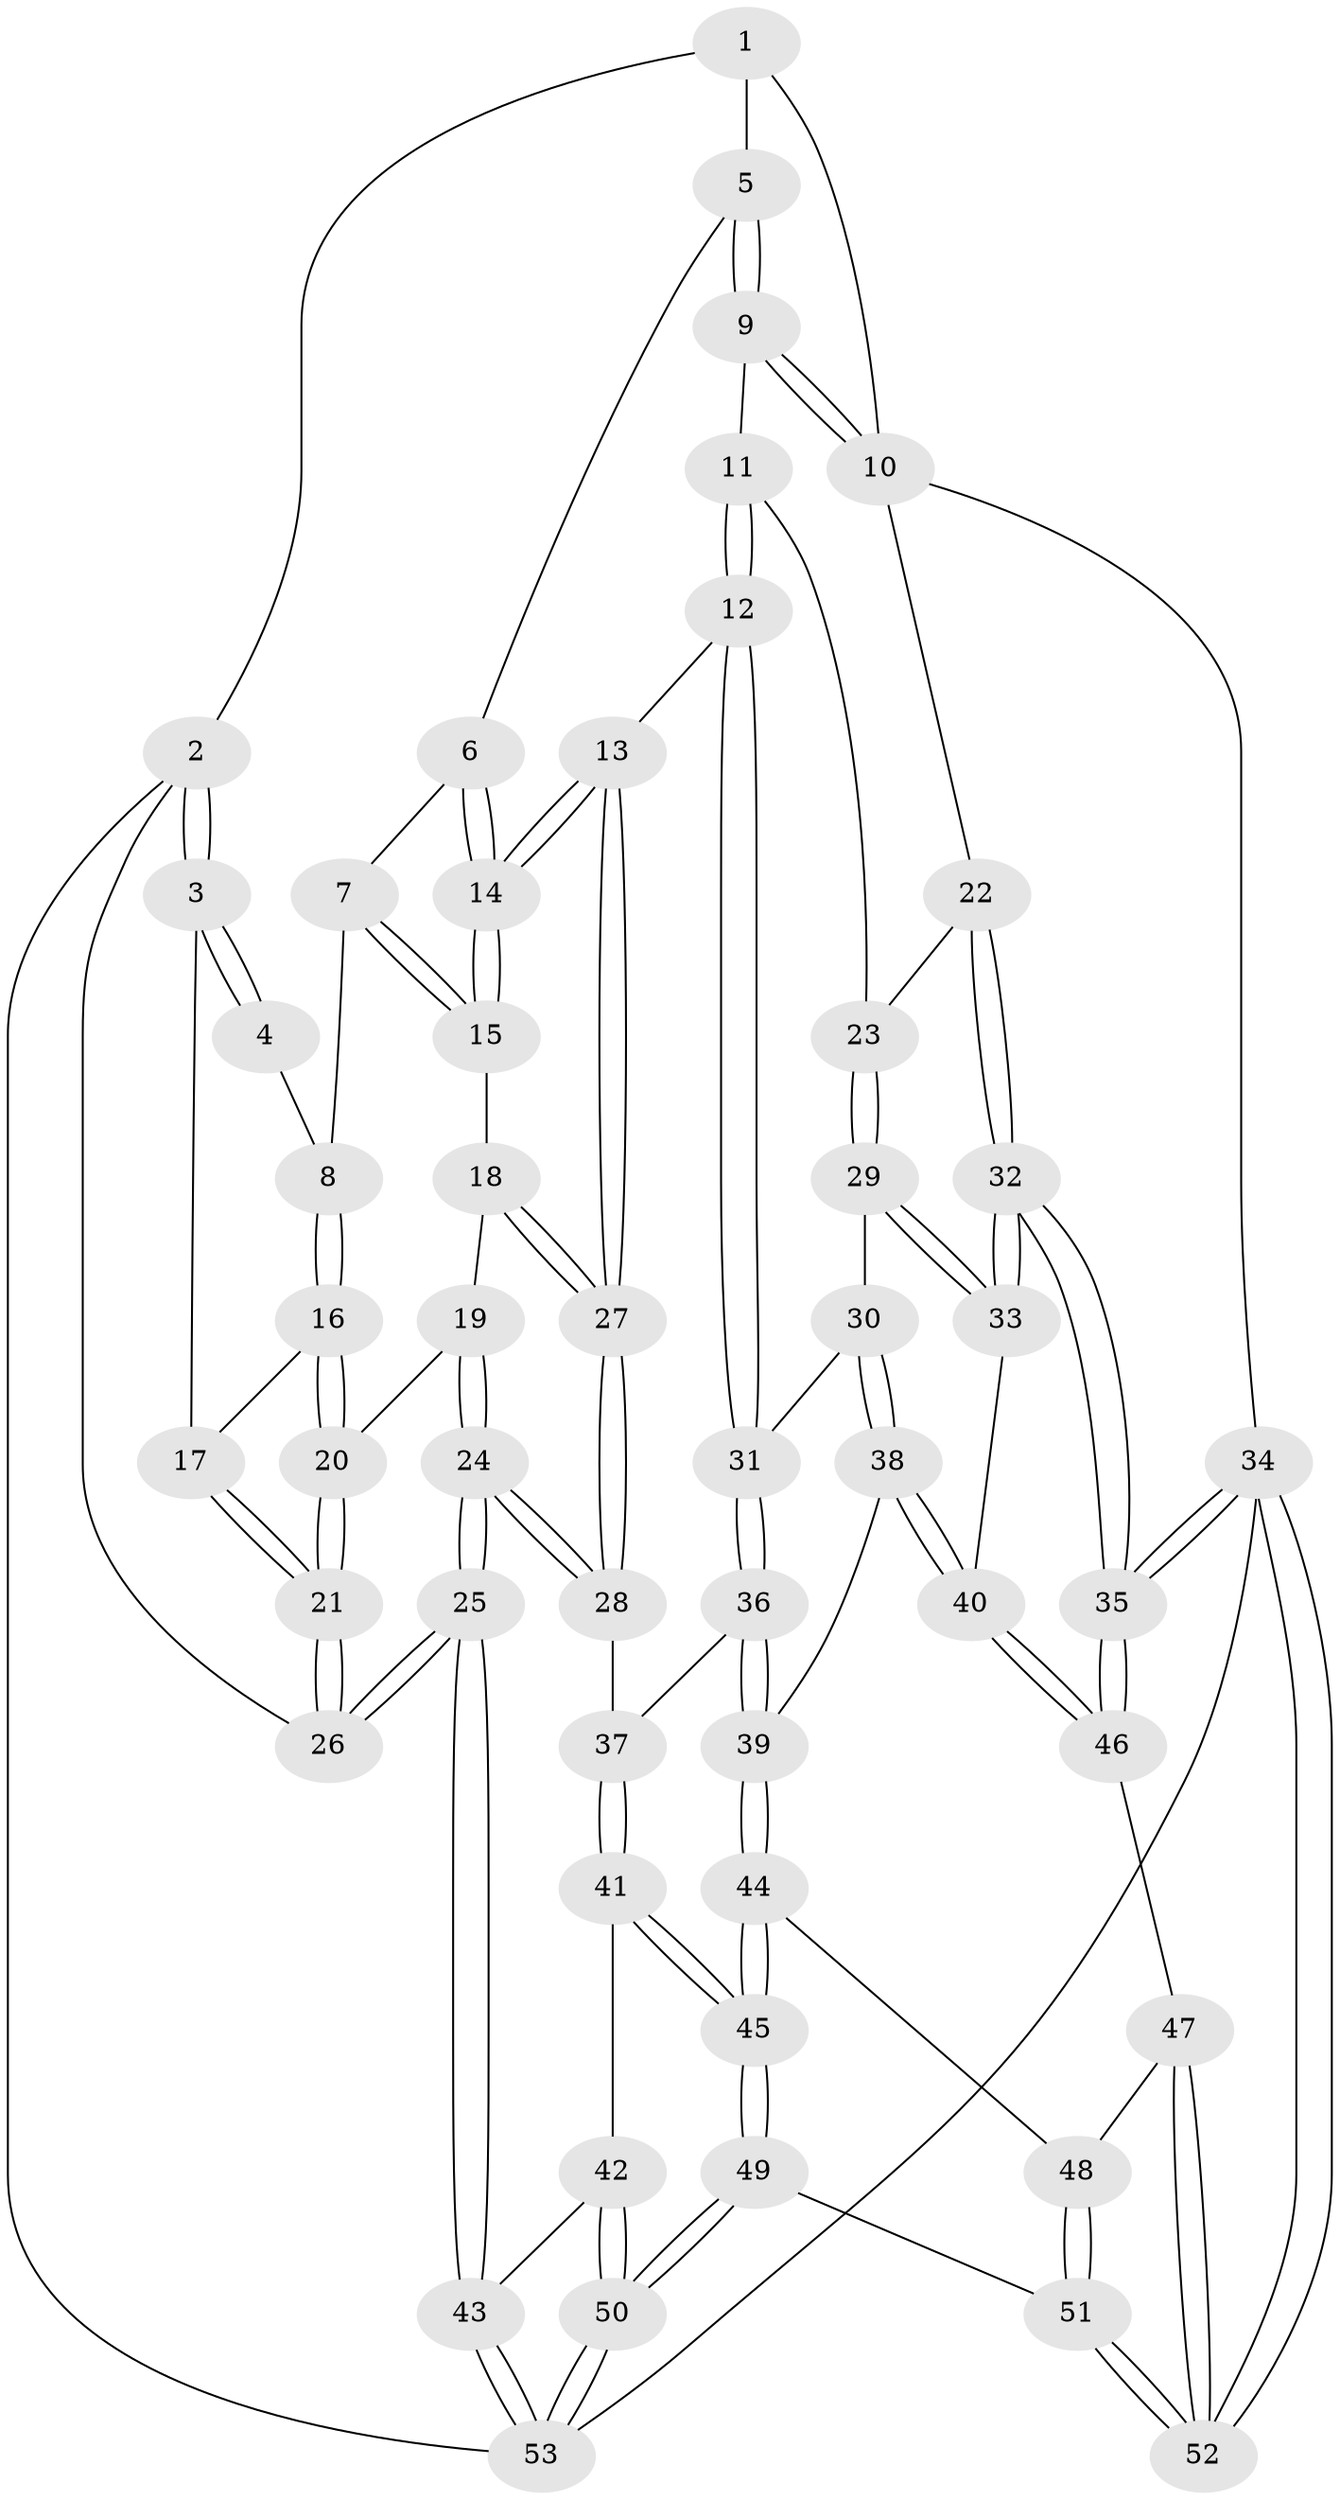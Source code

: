 // coarse degree distribution, {7: 0.06451612903225806, 3: 0.16129032258064516, 4: 0.3548387096774194, 5: 0.3548387096774194, 6: 0.06451612903225806}
// Generated by graph-tools (version 1.1) at 2025/21/03/04/25 18:21:03]
// undirected, 53 vertices, 129 edges
graph export_dot {
graph [start="1"]
  node [color=gray90,style=filled];
  1 [pos="+0.277057975779505+0"];
  2 [pos="+0+0.22089293602594"];
  3 [pos="+0+0.20010592756557777"];
  4 [pos="+0.252879866914327+0.05084442896143667"];
  5 [pos="+0.7256006457647807+0"];
  6 [pos="+0.5614299135295311+0.09773964370410074"];
  7 [pos="+0.4294016242102585+0.16156026322128575"];
  8 [pos="+0.3617453587550812+0.17651303439628843"];
  9 [pos="+0.8096960886805399+0"];
  10 [pos="+1+0"];
  11 [pos="+0.7791581148253309+0.2466102361720771"];
  12 [pos="+0.6706388491251468+0.43047300291709345"];
  13 [pos="+0.6598793069314144+0.4269146543047629"];
  14 [pos="+0.6050019857663202+0.377594233935532"];
  15 [pos="+0.5307665807831755+0.3605702906542884"];
  16 [pos="+0.357083393293983+0.18822296115251377"];
  17 [pos="+0.2135377326202911+0.2457731227768473"];
  18 [pos="+0.44441639404348293+0.3714901269976856"];
  19 [pos="+0.3913955035336561+0.34859756297509387"];
  20 [pos="+0.3537611442406109+0.267729764696073"];
  21 [pos="+0.22081281083011697+0.3702911936959546"];
  22 [pos="+1+0.3331159137476381"];
  23 [pos="+0.9544266564731583+0.37286632968092326"];
  24 [pos="+0.23238487650896128+0.580425004450244"];
  25 [pos="+0.05982699910220067+0.6469096211390613"];
  26 [pos="+0.053789929671158275+0.6193308541364659"];
  27 [pos="+0.43647012435908955+0.5435101119282498"];
  28 [pos="+0.4206883846619783+0.5608542735220194"];
  29 [pos="+0.8090626280033617+0.48843129955797854"];
  30 [pos="+0.759762666296434+0.48876039489348017"];
  31 [pos="+0.6862056530991336+0.4521726212171229"];
  32 [pos="+1+0.6247535132048314"];
  33 [pos="+0.9344043556488931+0.5862181769031707"];
  34 [pos="+1+1"];
  35 [pos="+1+0.9828093138696283"];
  36 [pos="+0.6087384452436787+0.6391149447711442"];
  37 [pos="+0.49505471362848386+0.6343137062297531"];
  38 [pos="+0.7771283849389864+0.6776598141928355"];
  39 [pos="+0.6285983898164604+0.6827603761174165"];
  40 [pos="+0.812455769727653+0.721332575358776"];
  41 [pos="+0.4731222945424678+0.7687486245031001"];
  42 [pos="+0.4640077783076202+0.7711341827352669"];
  43 [pos="+0.02930860022320094+0.7611591349521736"];
  44 [pos="+0.6152980802058603+0.7789789226416115"];
  45 [pos="+0.5686317239445375+0.8097323889419897"];
  46 [pos="+0.8211945544965179+0.7598707703606291"];
  47 [pos="+0.7569417745639199+0.8082425408922689"];
  48 [pos="+0.6893291640587896+0.8055233388750012"];
  49 [pos="+0.544179063383597+1"];
  50 [pos="+0.4025087155728822+1"];
  51 [pos="+0.6344046550813166+1"];
  52 [pos="+0.7721429418351758+1"];
  53 [pos="+0+1"];
  1 -- 2;
  1 -- 5;
  1 -- 10;
  2 -- 3;
  2 -- 3;
  2 -- 26;
  2 -- 53;
  3 -- 4;
  3 -- 4;
  3 -- 17;
  4 -- 8;
  5 -- 6;
  5 -- 9;
  5 -- 9;
  6 -- 7;
  6 -- 14;
  6 -- 14;
  7 -- 8;
  7 -- 15;
  7 -- 15;
  8 -- 16;
  8 -- 16;
  9 -- 10;
  9 -- 10;
  9 -- 11;
  10 -- 22;
  10 -- 34;
  11 -- 12;
  11 -- 12;
  11 -- 23;
  12 -- 13;
  12 -- 31;
  12 -- 31;
  13 -- 14;
  13 -- 14;
  13 -- 27;
  13 -- 27;
  14 -- 15;
  14 -- 15;
  15 -- 18;
  16 -- 17;
  16 -- 20;
  16 -- 20;
  17 -- 21;
  17 -- 21;
  18 -- 19;
  18 -- 27;
  18 -- 27;
  19 -- 20;
  19 -- 24;
  19 -- 24;
  20 -- 21;
  20 -- 21;
  21 -- 26;
  21 -- 26;
  22 -- 23;
  22 -- 32;
  22 -- 32;
  23 -- 29;
  23 -- 29;
  24 -- 25;
  24 -- 25;
  24 -- 28;
  24 -- 28;
  25 -- 26;
  25 -- 26;
  25 -- 43;
  25 -- 43;
  27 -- 28;
  27 -- 28;
  28 -- 37;
  29 -- 30;
  29 -- 33;
  29 -- 33;
  30 -- 31;
  30 -- 38;
  30 -- 38;
  31 -- 36;
  31 -- 36;
  32 -- 33;
  32 -- 33;
  32 -- 35;
  32 -- 35;
  33 -- 40;
  34 -- 35;
  34 -- 35;
  34 -- 52;
  34 -- 52;
  34 -- 53;
  35 -- 46;
  35 -- 46;
  36 -- 37;
  36 -- 39;
  36 -- 39;
  37 -- 41;
  37 -- 41;
  38 -- 39;
  38 -- 40;
  38 -- 40;
  39 -- 44;
  39 -- 44;
  40 -- 46;
  40 -- 46;
  41 -- 42;
  41 -- 45;
  41 -- 45;
  42 -- 43;
  42 -- 50;
  42 -- 50;
  43 -- 53;
  43 -- 53;
  44 -- 45;
  44 -- 45;
  44 -- 48;
  45 -- 49;
  45 -- 49;
  46 -- 47;
  47 -- 48;
  47 -- 52;
  47 -- 52;
  48 -- 51;
  48 -- 51;
  49 -- 50;
  49 -- 50;
  49 -- 51;
  50 -- 53;
  50 -- 53;
  51 -- 52;
  51 -- 52;
}
